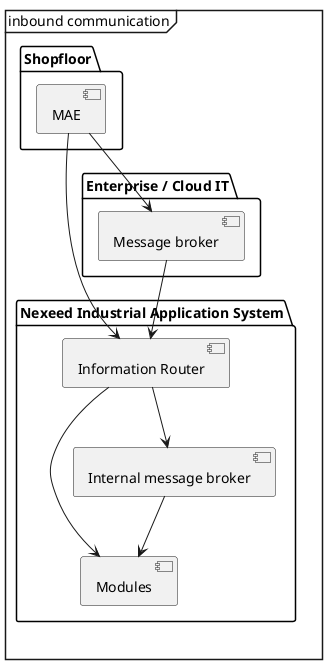 @startuml

mainframe inbound communication

package "Shopfloor" {
  [MAE]
}

package "Nexeed Industrial Application System" {
  [Information Router]
  [Modules]
  [Internal message broker]
}

package "Enterprise / Cloud IT" {
  [Message broker]
}

[Information Router] --> [Internal message broker]
[Information Router] --> [Modules]
[MAE] --> [Information Router]
[MAE] --> [Message broker]
[Message broker] --> [Information Router]
[Internal message broker] --> [Modules]


@enduml
